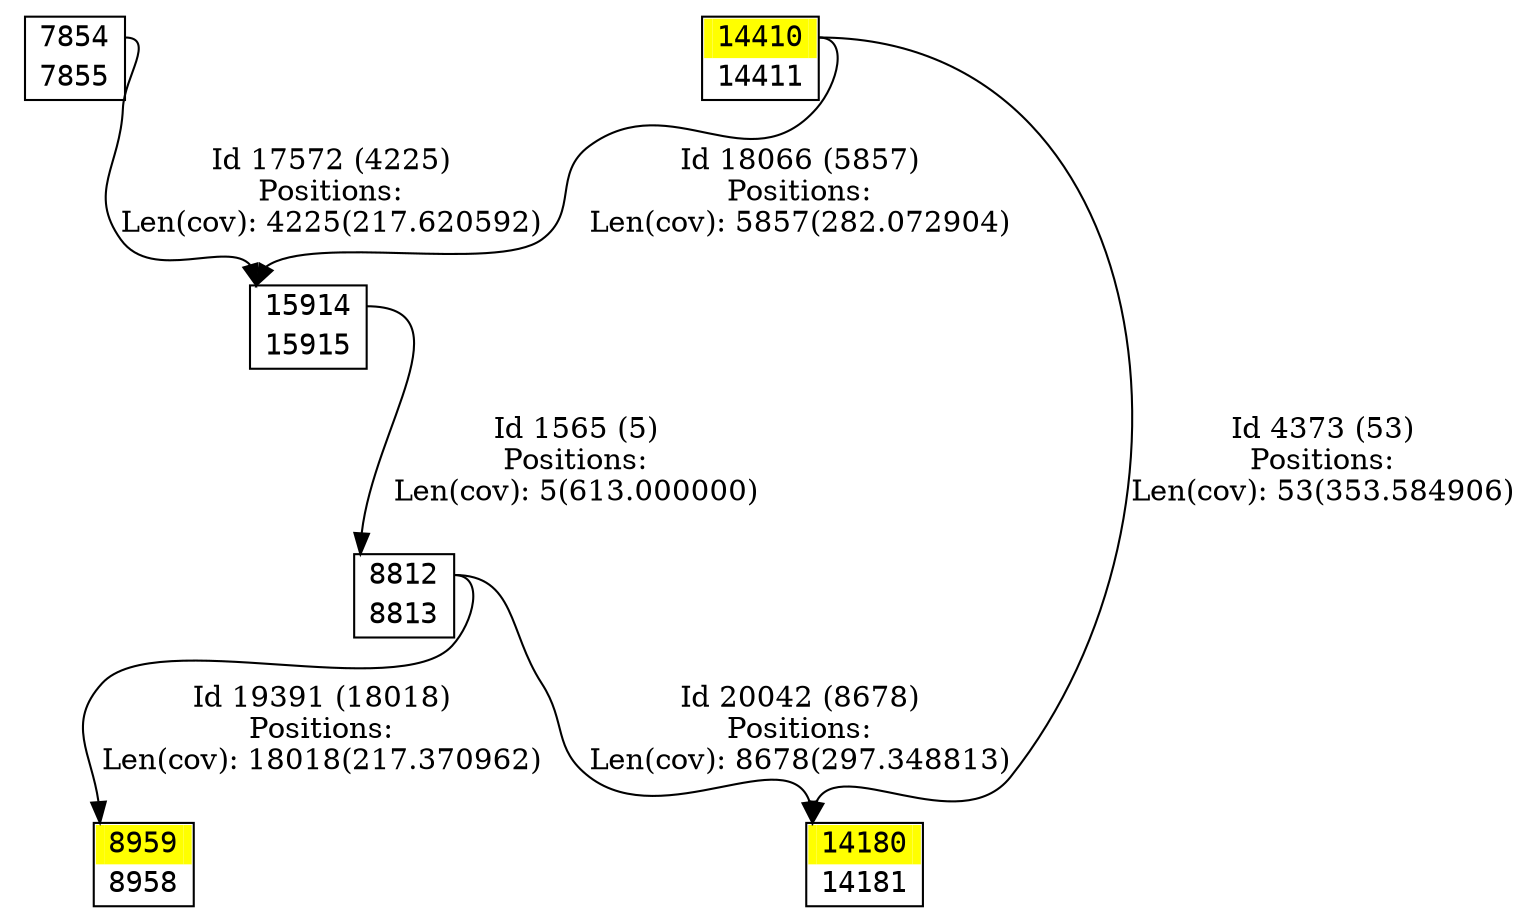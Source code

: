 digraph graph_picture {
node[fontname=<Courier> ,penwidth=<1.8> ,shape=<plaintext> ]
vertex_7854_7855[label=<<TABLE BORDER="1" CELLSPACING="0" >
<TR><TD BORDER="0" PORT = "port_7854_in" color="white" bgcolor="white" ></TD><TD BORDER="0" color="white" bgcolor="white" >7854</TD><TD BORDER="0" PORT = "port_7854_out" color="white" bgcolor="white" ></TD></TR>
<TR><TD BORDER="0" PORT = "port_7855_out" color="white" bgcolor="white" ></TD><TD BORDER="0" color="white" bgcolor="white" >7855</TD><TD BORDER="0" PORT = "port_7855_in" color="white" bgcolor="white" ></TD></TR>
</TABLE>> ,color=<black> ,URL=</vertex/7854.svg> ]
vertex_8812_8813[label=<<TABLE BORDER="1" CELLSPACING="0" >
<TR><TD BORDER="0" PORT = "port_8812_in" color="white" bgcolor="white" ></TD><TD BORDER="0" color="white" bgcolor="white" >8812</TD><TD BORDER="0" PORT = "port_8812_out" color="white" bgcolor="white" ></TD></TR>
<TR><TD BORDER="0" PORT = "port_8813_out" color="white" bgcolor="white" ></TD><TD BORDER="0" color="white" bgcolor="white" >8813</TD><TD BORDER="0" PORT = "port_8813_in" color="white" bgcolor="white" ></TD></TR>
</TABLE>> ,color=<black> ,URL=</vertex/8812.svg> ]
vertex_8958_8959[label=<<TABLE BORDER="1" CELLSPACING="0" >
<TR><TD BORDER="0" PORT = "port_8959_in" color="yellow" bgcolor="yellow" ></TD><TD BORDER="0" color="yellow" bgcolor="yellow" >8959</TD><TD BORDER="0" PORT = "port_8959_out" color="yellow" bgcolor="yellow" ></TD></TR>
<TR><TD BORDER="0" PORT = "port_8958_out" color="white" bgcolor="white" ></TD><TD BORDER="0" color="white" bgcolor="white" >8958</TD><TD BORDER="0" PORT = "port_8958_in" color="white" bgcolor="white" ></TD></TR>
</TABLE>> ,color=<black> ,URL=</vertex/8959.svg> ]
vertex_14180_14181[label=<<TABLE BORDER="1" CELLSPACING="0" >
<TR><TD BORDER="0" PORT = "port_14180_in" color="yellow" bgcolor="yellow" ></TD><TD BORDER="0" color="yellow" bgcolor="yellow" >14180</TD><TD BORDER="0" PORT = "port_14180_out" color="yellow" bgcolor="yellow" ></TD></TR>
<TR><TD BORDER="0" PORT = "port_14181_out" color="white" bgcolor="white" ></TD><TD BORDER="0" color="white" bgcolor="white" >14181</TD><TD BORDER="0" PORT = "port_14181_in" color="white" bgcolor="white" ></TD></TR>
</TABLE>> ,color=<black> ,URL=</vertex/14180.svg> ]
vertex_14410_14411[label=<<TABLE BORDER="1" CELLSPACING="0" >
<TR><TD BORDER="0" PORT = "port_14410_in" color="yellow" bgcolor="yellow" ></TD><TD BORDER="0" color="yellow" bgcolor="yellow" >14410</TD><TD BORDER="0" PORT = "port_14410_out" color="yellow" bgcolor="yellow" ></TD></TR>
<TR><TD BORDER="0" PORT = "port_14411_out" color="white" bgcolor="white" ></TD><TD BORDER="0" color="white" bgcolor="white" >14411</TD><TD BORDER="0" PORT = "port_14411_in" color="white" bgcolor="white" ></TD></TR>
</TABLE>> ,color=<black> ,URL=</vertex/14410.svg> ]
vertex_15914_15915[label=<<TABLE BORDER="1" CELLSPACING="0" >
<TR><TD BORDER="0" PORT = "port_15914_in" color="white" bgcolor="white" ></TD><TD BORDER="0" color="white" bgcolor="white" >15914</TD><TD BORDER="0" PORT = "port_15914_out" color="white" bgcolor="white" ></TD></TR>
<TR><TD BORDER="0" PORT = "port_15915_out" color="white" bgcolor="white" ></TD><TD BORDER="0" color="white" bgcolor="white" >15915</TD><TD BORDER="0" PORT = "port_15915_in" color="white" bgcolor="white" ></TD></TR>
</TABLE>> ,color=<black> ,URL=</vertex/15914.svg> ]
vertex_15914_15915:port_15914_out->vertex_8812_8813:port_8812_in[label="Id 1565 (5)\nPositions:\nLen(cov): 5(613.000000)" ,color=<black> ]
vertex_14410_14411:port_14410_out->vertex_14180_14181:port_14180_in[label="Id 4373 (53)\nPositions:\nLen(cov): 53(353.584906)" ,color=<black> ]
vertex_7854_7855:port_7854_out->vertex_15914_15915:port_15914_in[label="Id 17572 (4225)\nPositions:\nLen(cov): 4225(217.620592)" ,color=<black> ]
vertex_14410_14411:port_14410_out->vertex_15914_15915:port_15914_in[label="Id 18066 (5857)\nPositions:\nLen(cov): 5857(282.072904)" ,color=<black> ]
vertex_8812_8813:port_8812_out->vertex_8958_8959:port_8959_in[label="Id 19391 (18018)\nPositions:\nLen(cov): 18018(217.370962)" ,color=<black> ]
vertex_8812_8813:port_8812_out->vertex_14180_14181:port_14180_in[label="Id 20042 (8678)\nPositions:\nLen(cov): 8678(297.348813)" ,color=<black> ]
}
